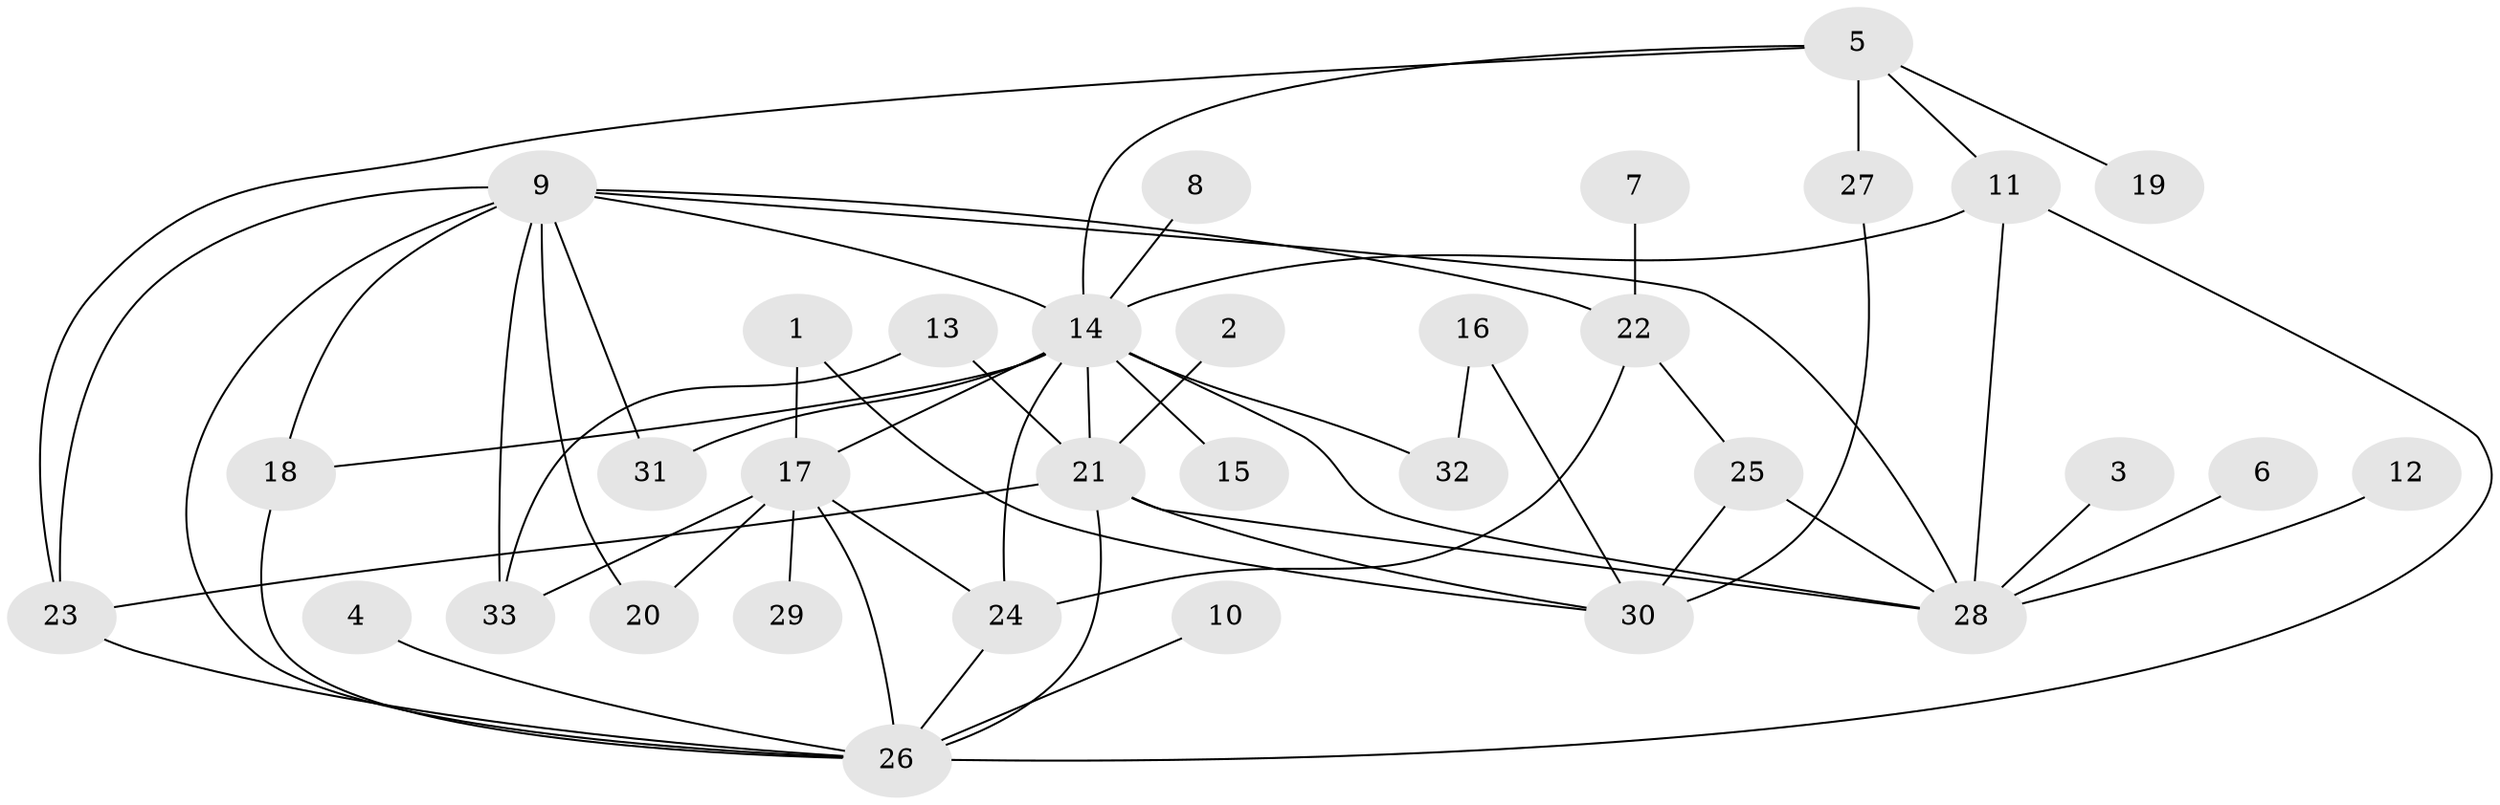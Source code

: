 // original degree distribution, {19: 0.009174311926605505, 11: 0.01834862385321101, 10: 0.01834862385321101, 12: 0.009174311926605505, 8: 0.009174311926605505, 3: 0.12844036697247707, 2: 0.23853211009174313, 4: 0.07339449541284404, 1: 0.45871559633027525, 6: 0.009174311926605505, 5: 0.01834862385321101, 7: 0.009174311926605505}
// Generated by graph-tools (version 1.1) at 2025/36/03/04/25 23:36:43]
// undirected, 33 vertices, 56 edges
graph export_dot {
  node [color=gray90,style=filled];
  1;
  2;
  3;
  4;
  5;
  6;
  7;
  8;
  9;
  10;
  11;
  12;
  13;
  14;
  15;
  16;
  17;
  18;
  19;
  20;
  21;
  22;
  23;
  24;
  25;
  26;
  27;
  28;
  29;
  30;
  31;
  32;
  33;
  1 -- 17 [weight=1.0];
  1 -- 30 [weight=1.0];
  2 -- 21 [weight=1.0];
  3 -- 28 [weight=1.0];
  4 -- 26 [weight=1.0];
  5 -- 11 [weight=1.0];
  5 -- 14 [weight=1.0];
  5 -- 19 [weight=1.0];
  5 -- 23 [weight=1.0];
  5 -- 27 [weight=1.0];
  6 -- 28 [weight=1.0];
  7 -- 22 [weight=1.0];
  8 -- 14 [weight=1.0];
  9 -- 14 [weight=1.0];
  9 -- 18 [weight=1.0];
  9 -- 20 [weight=1.0];
  9 -- 22 [weight=1.0];
  9 -- 23 [weight=1.0];
  9 -- 26 [weight=1.0];
  9 -- 28 [weight=1.0];
  9 -- 31 [weight=1.0];
  9 -- 33 [weight=1.0];
  10 -- 26 [weight=1.0];
  11 -- 14 [weight=1.0];
  11 -- 26 [weight=2.0];
  11 -- 28 [weight=1.0];
  12 -- 28 [weight=1.0];
  13 -- 21 [weight=1.0];
  13 -- 33 [weight=1.0];
  14 -- 15 [weight=1.0];
  14 -- 17 [weight=1.0];
  14 -- 18 [weight=2.0];
  14 -- 21 [weight=1.0];
  14 -- 24 [weight=1.0];
  14 -- 28 [weight=1.0];
  14 -- 31 [weight=1.0];
  14 -- 32 [weight=2.0];
  16 -- 30 [weight=1.0];
  16 -- 32 [weight=1.0];
  17 -- 20 [weight=1.0];
  17 -- 24 [weight=1.0];
  17 -- 26 [weight=2.0];
  17 -- 29 [weight=1.0];
  17 -- 33 [weight=1.0];
  18 -- 26 [weight=1.0];
  21 -- 23 [weight=1.0];
  21 -- 26 [weight=1.0];
  21 -- 28 [weight=1.0];
  21 -- 30 [weight=1.0];
  22 -- 24 [weight=1.0];
  22 -- 25 [weight=2.0];
  23 -- 26 [weight=1.0];
  24 -- 26 [weight=1.0];
  25 -- 28 [weight=1.0];
  25 -- 30 [weight=1.0];
  27 -- 30 [weight=1.0];
}
